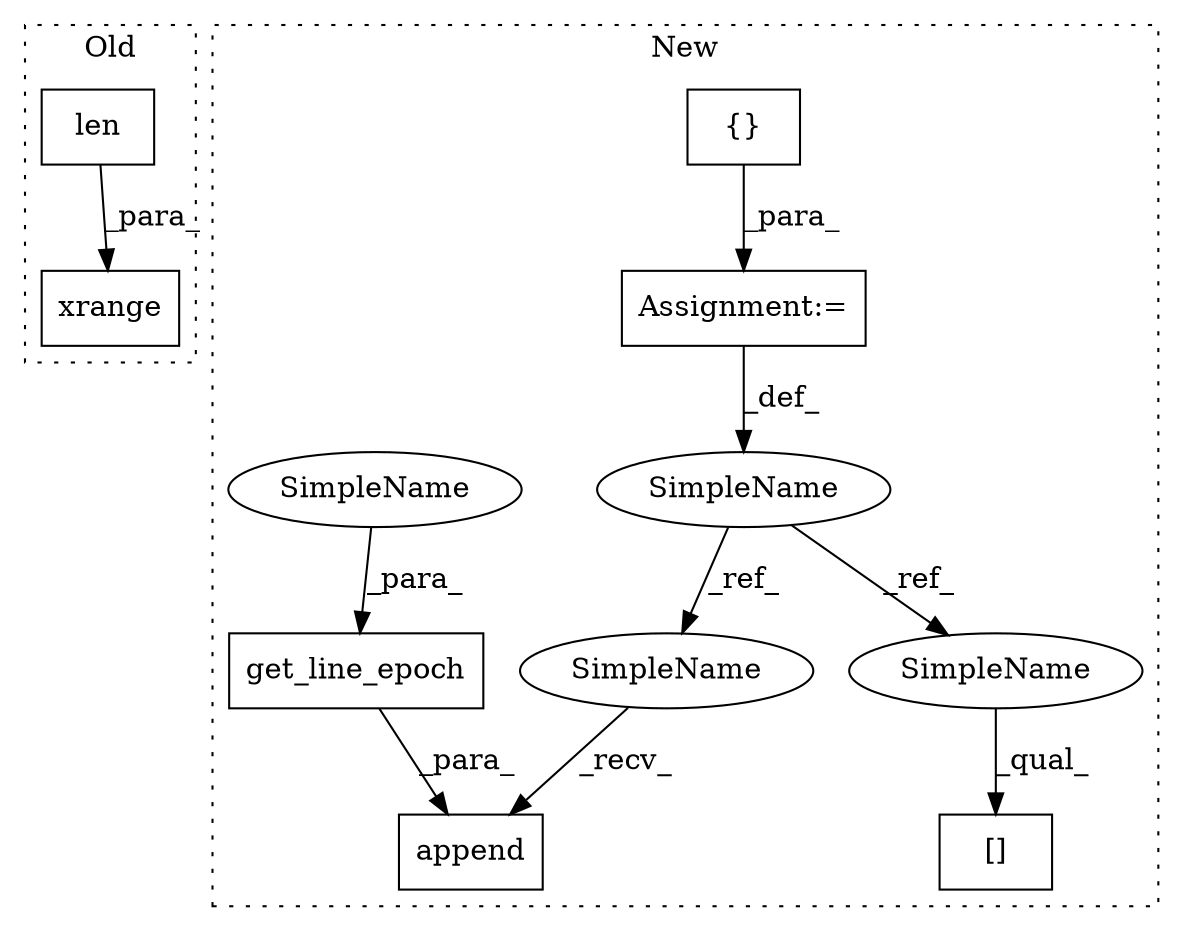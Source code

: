 digraph G {
subgraph cluster0 {
1 [label="len" a="32" s="9199,9219" l="4,1" shape="box"];
3 [label="xrange" a="32" s="9192,9220" l="7,1" shape="box"];
label = "Old";
style="dotted";
}
subgraph cluster1 {
2 [label="get_line_epoch" a="32" s="8839,8858" l="15,1" shape="box"];
4 [label="append" a="32" s="8832,8859" l="7,1" shape="box"];
5 [label="{}" a="4" s="8342" l="2" shape="box"];
6 [label="[]" a="2" s="9333,9359" l="25,1" shape="box"];
7 [label="SimpleName" a="42" s="8308" l="24" shape="ellipse"];
8 [label="Assignment:=" a="7" s="8332" l="1" shape="box"];
9 [label="SimpleName" a="42" s="8854" l="4" shape="ellipse"];
10 [label="SimpleName" a="42" s="9333" l="24" shape="ellipse"];
11 [label="SimpleName" a="42" s="8807" l="24" shape="ellipse"];
label = "New";
style="dotted";
}
1 -> 3 [label="_para_"];
2 -> 4 [label="_para_"];
5 -> 8 [label="_para_"];
7 -> 11 [label="_ref_"];
7 -> 10 [label="_ref_"];
8 -> 7 [label="_def_"];
9 -> 2 [label="_para_"];
10 -> 6 [label="_qual_"];
11 -> 4 [label="_recv_"];
}